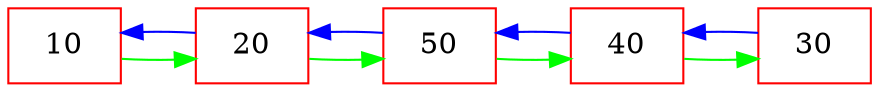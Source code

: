 digraph List{

	rankdir=LR;

	node[color="red",fontsize=14];

	10[shape="rectangle"];
	20[shape="rectangle"];
	50[shape="rectangle"];
	40[shape="rectangle"];
	30[shape="rectangle"];

	10->20->50->40->30[color="green",fontsize=24];

	30->40->50->20->10[color="blue",fontsize=24];

}

